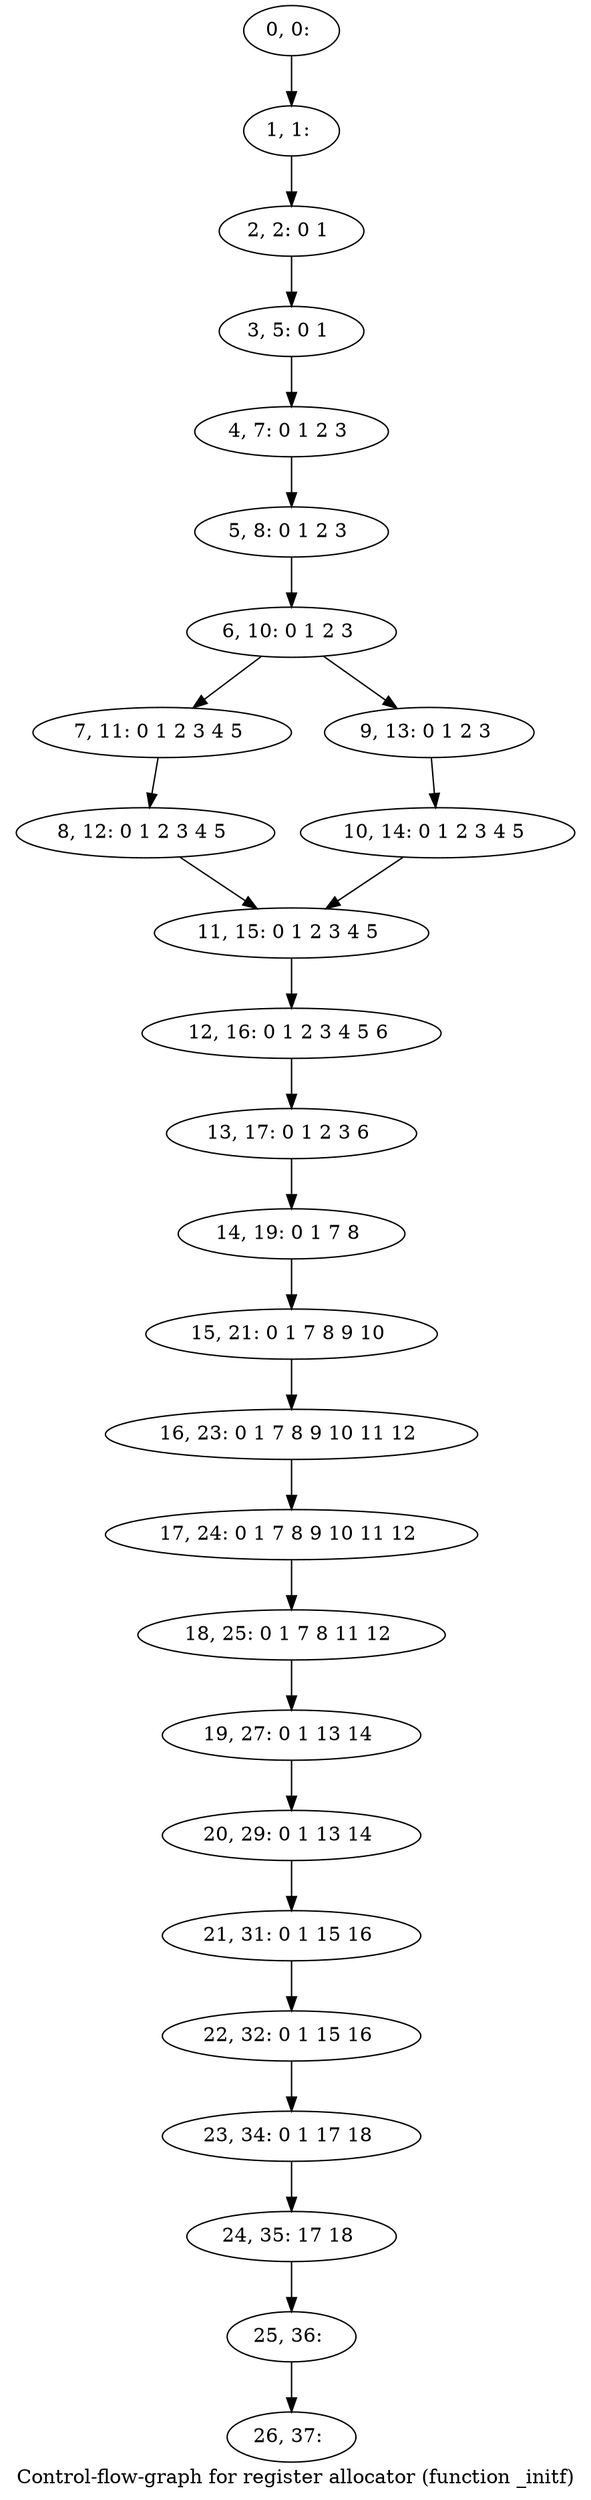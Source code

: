 digraph G {
graph [label="Control-flow-graph for register allocator (function _initf)"]
0[label="0, 0: "];
1[label="1, 1: "];
2[label="2, 2: 0 1 "];
3[label="3, 5: 0 1 "];
4[label="4, 7: 0 1 2 3 "];
5[label="5, 8: 0 1 2 3 "];
6[label="6, 10: 0 1 2 3 "];
7[label="7, 11: 0 1 2 3 4 5 "];
8[label="8, 12: 0 1 2 3 4 5 "];
9[label="9, 13: 0 1 2 3 "];
10[label="10, 14: 0 1 2 3 4 5 "];
11[label="11, 15: 0 1 2 3 4 5 "];
12[label="12, 16: 0 1 2 3 4 5 6 "];
13[label="13, 17: 0 1 2 3 6 "];
14[label="14, 19: 0 1 7 8 "];
15[label="15, 21: 0 1 7 8 9 10 "];
16[label="16, 23: 0 1 7 8 9 10 11 12 "];
17[label="17, 24: 0 1 7 8 9 10 11 12 "];
18[label="18, 25: 0 1 7 8 11 12 "];
19[label="19, 27: 0 1 13 14 "];
20[label="20, 29: 0 1 13 14 "];
21[label="21, 31: 0 1 15 16 "];
22[label="22, 32: 0 1 15 16 "];
23[label="23, 34: 0 1 17 18 "];
24[label="24, 35: 17 18 "];
25[label="25, 36: "];
26[label="26, 37: "];
0->1 ;
1->2 ;
2->3 ;
3->4 ;
4->5 ;
5->6 ;
6->7 ;
6->9 ;
7->8 ;
8->11 ;
9->10 ;
10->11 ;
11->12 ;
12->13 ;
13->14 ;
14->15 ;
15->16 ;
16->17 ;
17->18 ;
18->19 ;
19->20 ;
20->21 ;
21->22 ;
22->23 ;
23->24 ;
24->25 ;
25->26 ;
}
